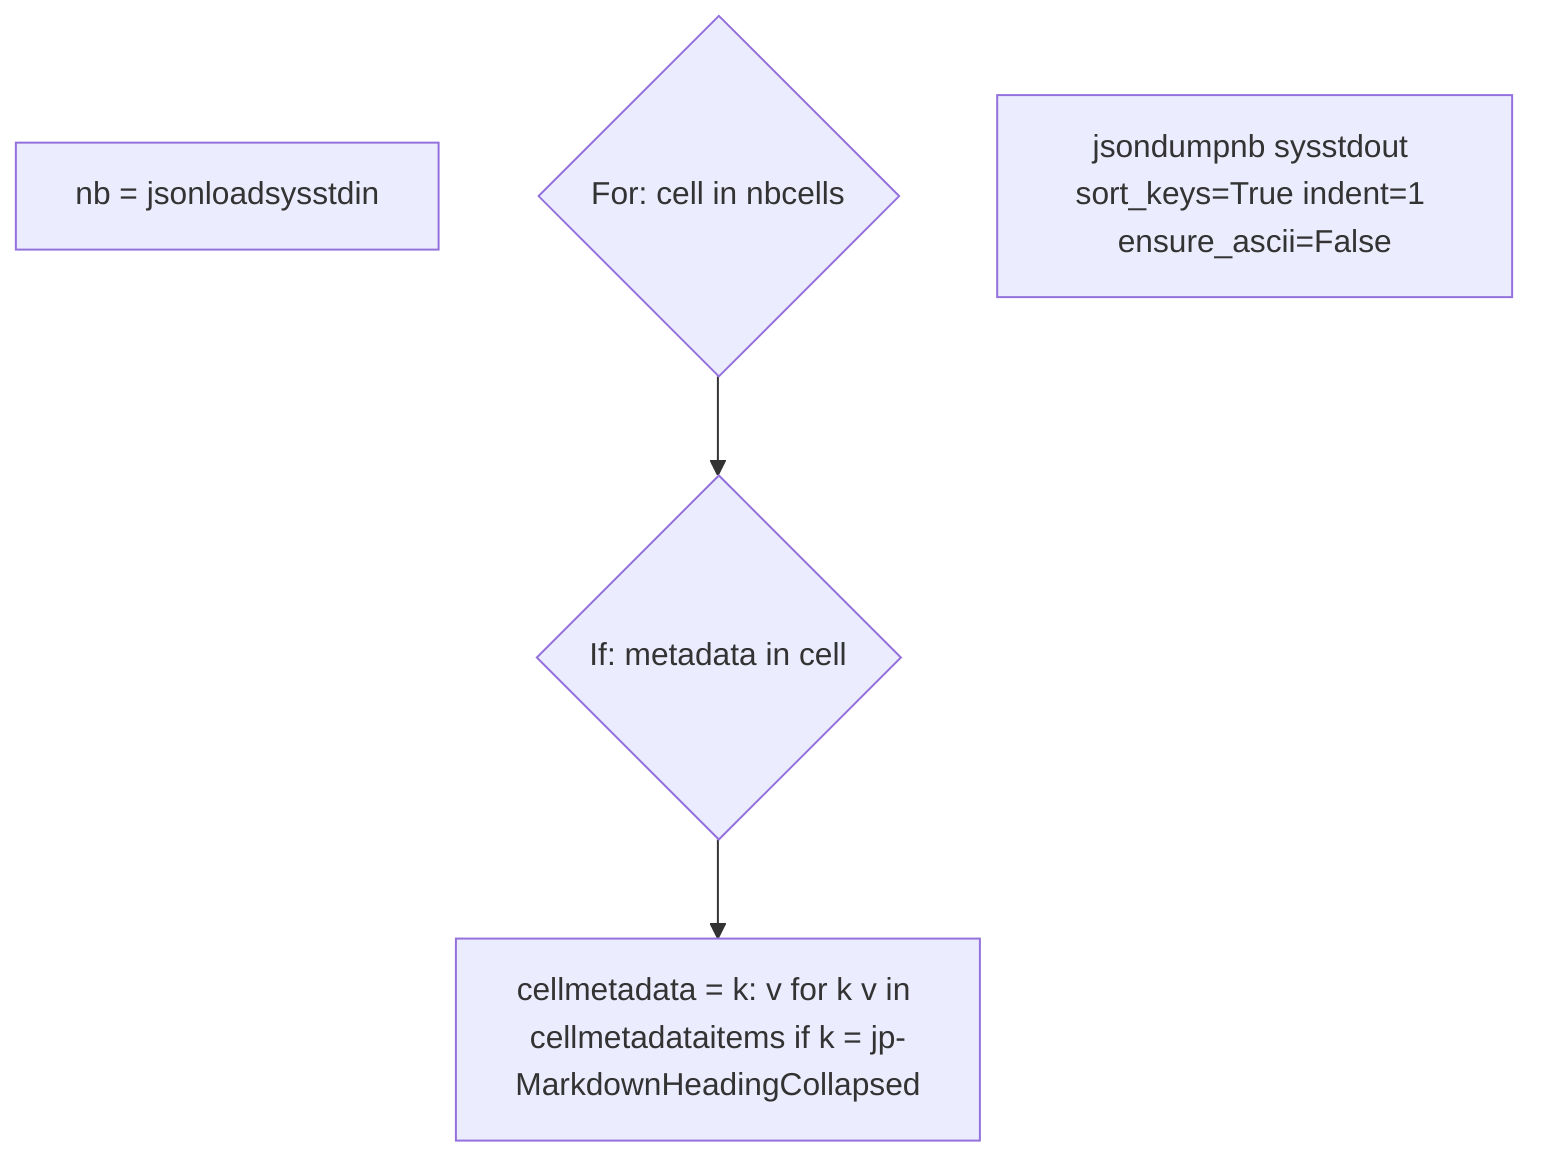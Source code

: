 flowchart TD
n0["nb = jsonloadsysstdin"]
n1{"For: cell in nbcells"}
n2{"If: metadata in cell"}
n1 --> n2
n3["cellmetadata = k: v for k v in cellmetadataitems if k = jp-MarkdownHeadingCollapsed"]
n2 --> n3
n4["jsondumpnb sysstdout sort_keys=True indent=1 ensure_ascii=False"]